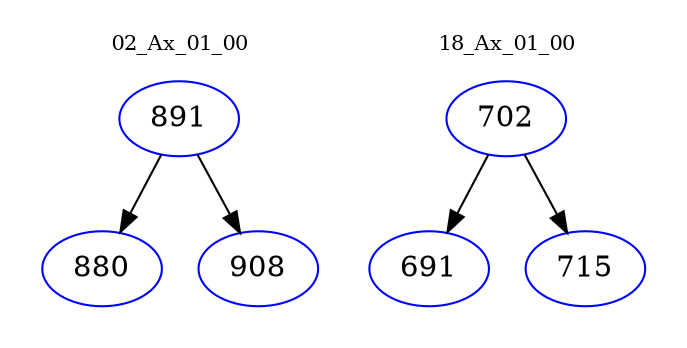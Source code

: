 digraph{
subgraph cluster_0 {
color = white
label = "02_Ax_01_00";
fontsize=10;
T0_891 [label="891", color="blue"]
T0_891 -> T0_880 [color="black"]
T0_880 [label="880", color="blue"]
T0_891 -> T0_908 [color="black"]
T0_908 [label="908", color="blue"]
}
subgraph cluster_1 {
color = white
label = "18_Ax_01_00";
fontsize=10;
T1_702 [label="702", color="blue"]
T1_702 -> T1_691 [color="black"]
T1_691 [label="691", color="blue"]
T1_702 -> T1_715 [color="black"]
T1_715 [label="715", color="blue"]
}
}
